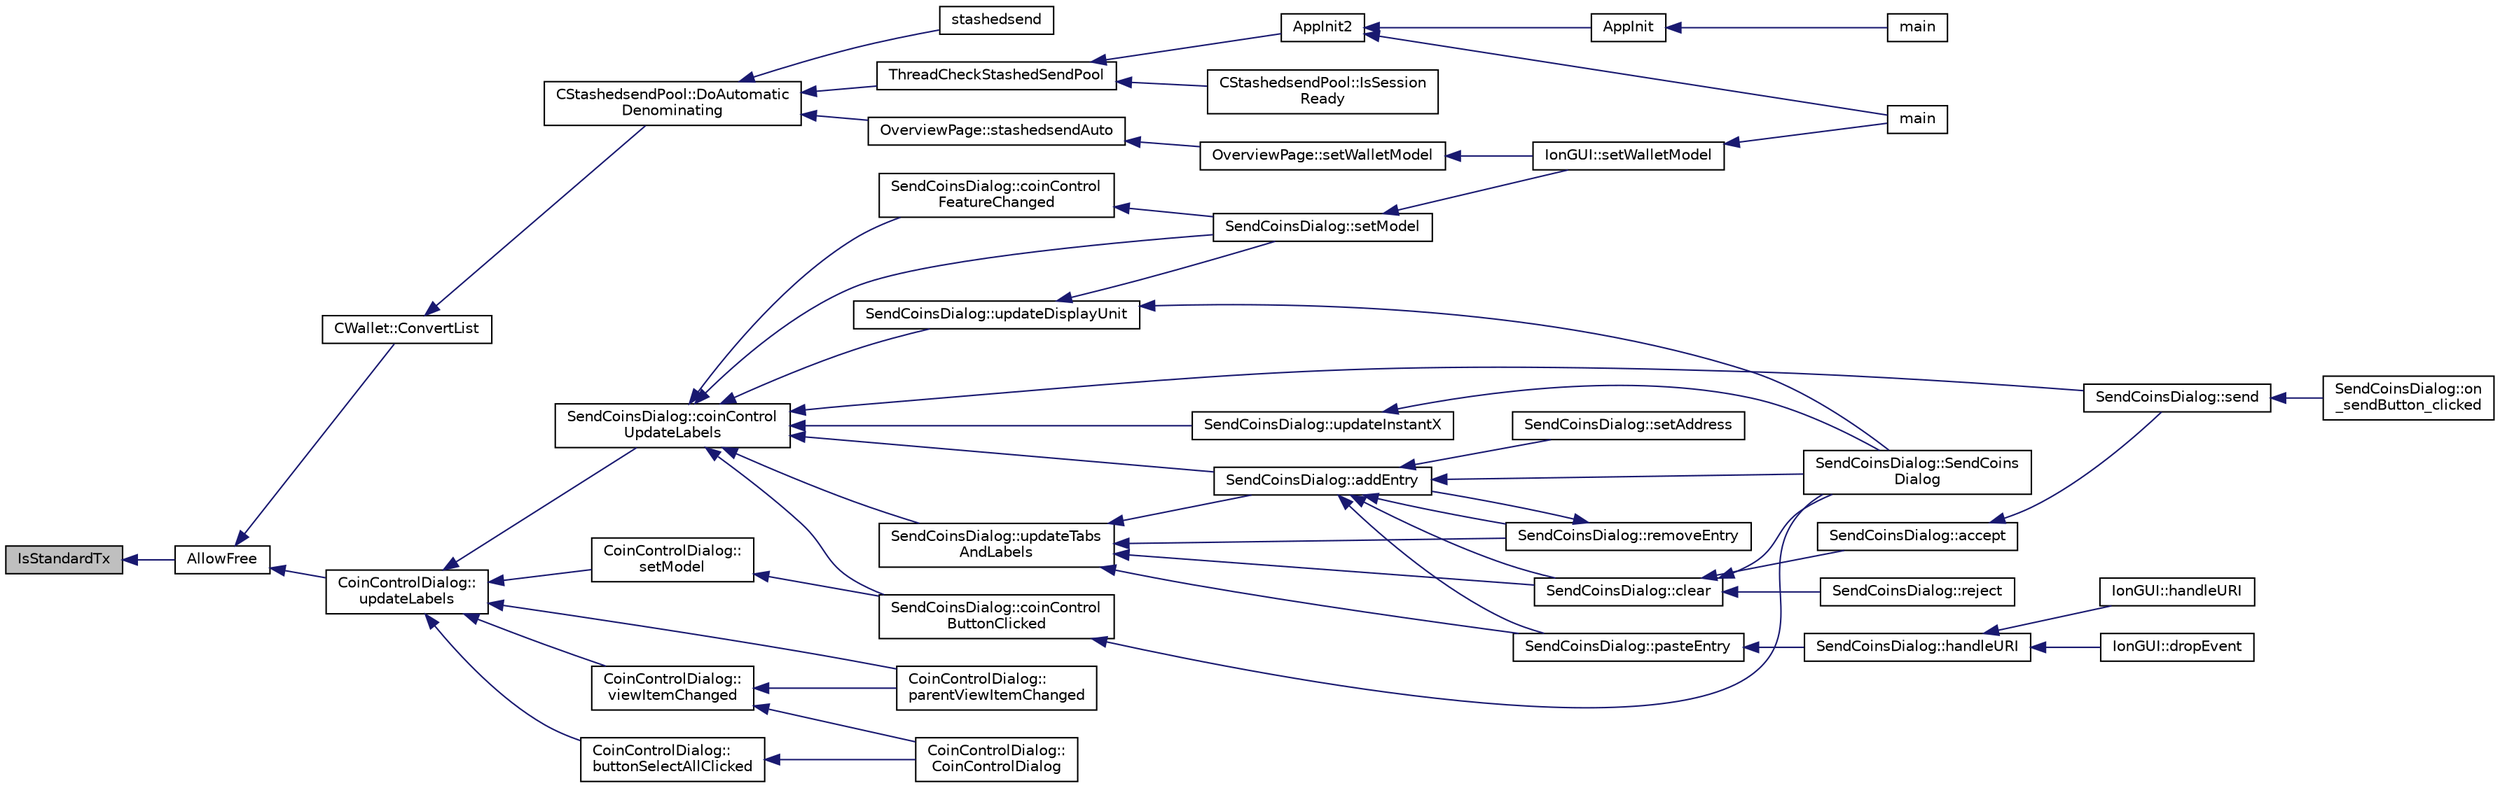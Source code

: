 digraph "IsStandardTx"
{
  edge [fontname="Helvetica",fontsize="10",labelfontname="Helvetica",labelfontsize="10"];
  node [fontname="Helvetica",fontsize="10",shape=record];
  rankdir="LR";
  Node2327 [label="IsStandardTx",height=0.2,width=0.4,color="black", fillcolor="grey75", style="filled", fontcolor="black"];
  Node2327 -> Node2328 [dir="back",color="midnightblue",fontsize="10",style="solid",fontname="Helvetica"];
  Node2328 [label="AllowFree",height=0.2,width=0.4,color="black", fillcolor="white", style="filled",URL="$d4/dbf/main_8h.html#ae6c67bac023a01f1ae29b7f2f4505bba"];
  Node2328 -> Node2329 [dir="back",color="midnightblue",fontsize="10",style="solid",fontname="Helvetica"];
  Node2329 [label="CoinControlDialog::\lupdateLabels",height=0.2,width=0.4,color="black", fillcolor="white", style="filled",URL="$dd/dfb/class_coin_control_dialog.html#a4fc60e89b097952ff22dc0f9c58c87d9"];
  Node2329 -> Node2330 [dir="back",color="midnightblue",fontsize="10",style="solid",fontname="Helvetica"];
  Node2330 [label="CoinControlDialog::\lsetModel",height=0.2,width=0.4,color="black", fillcolor="white", style="filled",URL="$dd/dfb/class_coin_control_dialog.html#a4c34a48574814089c54f763a22f5317a"];
  Node2330 -> Node2331 [dir="back",color="midnightblue",fontsize="10",style="solid",fontname="Helvetica"];
  Node2331 [label="SendCoinsDialog::coinControl\lButtonClicked",height=0.2,width=0.4,color="black", fillcolor="white", style="filled",URL="$d6/de6/class_send_coins_dialog.html#a59d757d9e4bea5b380eb480fd79cfb49"];
  Node2331 -> Node2332 [dir="back",color="midnightblue",fontsize="10",style="solid",fontname="Helvetica"];
  Node2332 [label="SendCoinsDialog::SendCoins\lDialog",height=0.2,width=0.4,color="black", fillcolor="white", style="filled",URL="$d6/de6/class_send_coins_dialog.html#a0df5bc29d1df68eda44826651afc595f"];
  Node2329 -> Node2333 [dir="back",color="midnightblue",fontsize="10",style="solid",fontname="Helvetica"];
  Node2333 [label="CoinControlDialog::\lbuttonSelectAllClicked",height=0.2,width=0.4,color="black", fillcolor="white", style="filled",URL="$dd/dfb/class_coin_control_dialog.html#ae106a71c5b87ac8bea8c52e7c4f4a129"];
  Node2333 -> Node2334 [dir="back",color="midnightblue",fontsize="10",style="solid",fontname="Helvetica"];
  Node2334 [label="CoinControlDialog::\lCoinControlDialog",height=0.2,width=0.4,color="black", fillcolor="white", style="filled",URL="$dd/dfb/class_coin_control_dialog.html#a0945e59c25f956fdab199dbaf252eff5"];
  Node2329 -> Node2335 [dir="back",color="midnightblue",fontsize="10",style="solid",fontname="Helvetica"];
  Node2335 [label="CoinControlDialog::\lparentViewItemChanged",height=0.2,width=0.4,color="black", fillcolor="white", style="filled",URL="$dd/dfb/class_coin_control_dialog.html#af649bd96e37668b175510f0357650ecc"];
  Node2329 -> Node2336 [dir="back",color="midnightblue",fontsize="10",style="solid",fontname="Helvetica"];
  Node2336 [label="CoinControlDialog::\lviewItemChanged",height=0.2,width=0.4,color="black", fillcolor="white", style="filled",URL="$dd/dfb/class_coin_control_dialog.html#ac3c37dabd83f71d9c96bf5567fe85234"];
  Node2336 -> Node2334 [dir="back",color="midnightblue",fontsize="10",style="solid",fontname="Helvetica"];
  Node2336 -> Node2335 [dir="back",color="midnightblue",fontsize="10",style="solid",fontname="Helvetica"];
  Node2329 -> Node2337 [dir="back",color="midnightblue",fontsize="10",style="solid",fontname="Helvetica"];
  Node2337 [label="SendCoinsDialog::coinControl\lUpdateLabels",height=0.2,width=0.4,color="black", fillcolor="white", style="filled",URL="$d6/de6/class_send_coins_dialog.html#ae4f429aabcaf309aa314b90049be2a74"];
  Node2337 -> Node2338 [dir="back",color="midnightblue",fontsize="10",style="solid",fontname="Helvetica"];
  Node2338 [label="SendCoinsDialog::setModel",height=0.2,width=0.4,color="black", fillcolor="white", style="filled",URL="$d6/de6/class_send_coins_dialog.html#a73a6c1b1850a334ee652ac167713a2aa"];
  Node2338 -> Node2339 [dir="back",color="midnightblue",fontsize="10",style="solid",fontname="Helvetica"];
  Node2339 [label="IonGUI::setWalletModel",height=0.2,width=0.4,color="black", fillcolor="white", style="filled",URL="$dc/d0b/class_ion_g_u_i.html#a37f87db65498b036d387c705a749c45d",tooltip="Set the wallet model. "];
  Node2339 -> Node2340 [dir="back",color="midnightblue",fontsize="10",style="solid",fontname="Helvetica"];
  Node2340 [label="main",height=0.2,width=0.4,color="black", fillcolor="white", style="filled",URL="$d5/d2d/ion_8cpp.html#a0ddf1224851353fc92bfbff6f499fa97"];
  Node2337 -> Node2341 [dir="back",color="midnightblue",fontsize="10",style="solid",fontname="Helvetica"];
  Node2341 [label="SendCoinsDialog::send",height=0.2,width=0.4,color="black", fillcolor="white", style="filled",URL="$d6/de6/class_send_coins_dialog.html#afd8d436a16ea7dba1276e8fdfdc8b2d3"];
  Node2341 -> Node2342 [dir="back",color="midnightblue",fontsize="10",style="solid",fontname="Helvetica"];
  Node2342 [label="SendCoinsDialog::on\l_sendButton_clicked",height=0.2,width=0.4,color="black", fillcolor="white", style="filled",URL="$d6/de6/class_send_coins_dialog.html#a2cab7cf9ea5040b9e2189297f7d3c764"];
  Node2337 -> Node2343 [dir="back",color="midnightblue",fontsize="10",style="solid",fontname="Helvetica"];
  Node2343 [label="SendCoinsDialog::addEntry",height=0.2,width=0.4,color="black", fillcolor="white", style="filled",URL="$d6/de6/class_send_coins_dialog.html#a3d680a76b967641115c6ff2fa83fb62a"];
  Node2343 -> Node2332 [dir="back",color="midnightblue",fontsize="10",style="solid",fontname="Helvetica"];
  Node2343 -> Node2344 [dir="back",color="midnightblue",fontsize="10",style="solid",fontname="Helvetica"];
  Node2344 [label="SendCoinsDialog::clear",height=0.2,width=0.4,color="black", fillcolor="white", style="filled",URL="$d6/de6/class_send_coins_dialog.html#a127bddff45f49ff5e6e263efe218ae26"];
  Node2344 -> Node2332 [dir="back",color="midnightblue",fontsize="10",style="solid",fontname="Helvetica"];
  Node2344 -> Node2345 [dir="back",color="midnightblue",fontsize="10",style="solid",fontname="Helvetica"];
  Node2345 [label="SendCoinsDialog::reject",height=0.2,width=0.4,color="black", fillcolor="white", style="filled",URL="$d6/de6/class_send_coins_dialog.html#a4879553d77d29f522ac92ac04580f4ad"];
  Node2344 -> Node2346 [dir="back",color="midnightblue",fontsize="10",style="solid",fontname="Helvetica"];
  Node2346 [label="SendCoinsDialog::accept",height=0.2,width=0.4,color="black", fillcolor="white", style="filled",URL="$d6/de6/class_send_coins_dialog.html#af2185c3d29e43d37c30669f0def46060"];
  Node2346 -> Node2341 [dir="back",color="midnightblue",fontsize="10",style="solid",fontname="Helvetica"];
  Node2343 -> Node2347 [dir="back",color="midnightblue",fontsize="10",style="solid",fontname="Helvetica"];
  Node2347 [label="SendCoinsDialog::removeEntry",height=0.2,width=0.4,color="black", fillcolor="white", style="filled",URL="$d6/de6/class_send_coins_dialog.html#aabd82a79bd2358493f36425f1d62136b"];
  Node2347 -> Node2343 [dir="back",color="midnightblue",fontsize="10",style="solid",fontname="Helvetica"];
  Node2343 -> Node2348 [dir="back",color="midnightblue",fontsize="10",style="solid",fontname="Helvetica"];
  Node2348 [label="SendCoinsDialog::setAddress",height=0.2,width=0.4,color="black", fillcolor="white", style="filled",URL="$d6/de6/class_send_coins_dialog.html#a920b2dbf121ca3cfac2adc56e96295f8"];
  Node2343 -> Node2349 [dir="back",color="midnightblue",fontsize="10",style="solid",fontname="Helvetica"];
  Node2349 [label="SendCoinsDialog::pasteEntry",height=0.2,width=0.4,color="black", fillcolor="white", style="filled",URL="$d6/de6/class_send_coins_dialog.html#a4440d15ced5d217baaad33a17d56b409"];
  Node2349 -> Node2350 [dir="back",color="midnightblue",fontsize="10",style="solid",fontname="Helvetica"];
  Node2350 [label="SendCoinsDialog::handleURI",height=0.2,width=0.4,color="black", fillcolor="white", style="filled",URL="$d6/de6/class_send_coins_dialog.html#a0b55c56582d3352734eb01e8a6f404c1"];
  Node2350 -> Node2351 [dir="back",color="midnightblue",fontsize="10",style="solid",fontname="Helvetica"];
  Node2351 [label="IonGUI::dropEvent",height=0.2,width=0.4,color="black", fillcolor="white", style="filled",URL="$dc/d0b/class_ion_g_u_i.html#a42edcabd719877fa223bfc4ce1004950"];
  Node2350 -> Node2352 [dir="back",color="midnightblue",fontsize="10",style="solid",fontname="Helvetica"];
  Node2352 [label="IonGUI::handleURI",height=0.2,width=0.4,color="black", fillcolor="white", style="filled",URL="$dc/d0b/class_ion_g_u_i.html#a96c92e010ff8af010b4053c09128a273"];
  Node2337 -> Node2353 [dir="back",color="midnightblue",fontsize="10",style="solid",fontname="Helvetica"];
  Node2353 [label="SendCoinsDialog::updateTabs\lAndLabels",height=0.2,width=0.4,color="black", fillcolor="white", style="filled",URL="$d6/de6/class_send_coins_dialog.html#a3b834c739f7d02d8086a2bf58525c5f0"];
  Node2353 -> Node2344 [dir="back",color="midnightblue",fontsize="10",style="solid",fontname="Helvetica"];
  Node2353 -> Node2343 [dir="back",color="midnightblue",fontsize="10",style="solid",fontname="Helvetica"];
  Node2353 -> Node2347 [dir="back",color="midnightblue",fontsize="10",style="solid",fontname="Helvetica"];
  Node2353 -> Node2349 [dir="back",color="midnightblue",fontsize="10",style="solid",fontname="Helvetica"];
  Node2337 -> Node2354 [dir="back",color="midnightblue",fontsize="10",style="solid",fontname="Helvetica"];
  Node2354 [label="SendCoinsDialog::updateDisplayUnit",height=0.2,width=0.4,color="black", fillcolor="white", style="filled",URL="$d6/de6/class_send_coins_dialog.html#a74815ad8502b126200b6fd2e59e9f042"];
  Node2354 -> Node2332 [dir="back",color="midnightblue",fontsize="10",style="solid",fontname="Helvetica"];
  Node2354 -> Node2338 [dir="back",color="midnightblue",fontsize="10",style="solid",fontname="Helvetica"];
  Node2337 -> Node2355 [dir="back",color="midnightblue",fontsize="10",style="solid",fontname="Helvetica"];
  Node2355 [label="SendCoinsDialog::updateInstantX",height=0.2,width=0.4,color="black", fillcolor="white", style="filled",URL="$d6/de6/class_send_coins_dialog.html#a2ef7a77ae3a6525d062e010dc414b950"];
  Node2355 -> Node2332 [dir="back",color="midnightblue",fontsize="10",style="solid",fontname="Helvetica"];
  Node2337 -> Node2356 [dir="back",color="midnightblue",fontsize="10",style="solid",fontname="Helvetica"];
  Node2356 [label="SendCoinsDialog::coinControl\lFeatureChanged",height=0.2,width=0.4,color="black", fillcolor="white", style="filled",URL="$d6/de6/class_send_coins_dialog.html#af13ddd00abec4f060632d887b5e838a3"];
  Node2356 -> Node2338 [dir="back",color="midnightblue",fontsize="10",style="solid",fontname="Helvetica"];
  Node2337 -> Node2331 [dir="back",color="midnightblue",fontsize="10",style="solid",fontname="Helvetica"];
  Node2328 -> Node2357 [dir="back",color="midnightblue",fontsize="10",style="solid",fontname="Helvetica"];
  Node2357 [label="CWallet::ConvertList",height=0.2,width=0.4,color="black", fillcolor="white", style="filled",URL="$d2/de5/class_c_wallet.html#adbc8cbc5a39e04446f4277487405c06b"];
  Node2357 -> Node2358 [dir="back",color="midnightblue",fontsize="10",style="solid",fontname="Helvetica"];
  Node2358 [label="CStashedsendPool::DoAutomatic\lDenominating",height=0.2,width=0.4,color="black", fillcolor="white", style="filled",URL="$dd/d8a/class_c_stashedsend_pool.html#a21f19df4854af34c8f89187c768a524f",tooltip="Passively run Stashedsend in the background according to the configuration in settings (only for QT) ..."];
  Node2358 -> Node2359 [dir="back",color="midnightblue",fontsize="10",style="solid",fontname="Helvetica"];
  Node2359 [label="OverviewPage::stashedsendAuto",height=0.2,width=0.4,color="black", fillcolor="white", style="filled",URL="$d1/d91/class_overview_page.html#abf60d7de5f283687a914b487dc44ca76"];
  Node2359 -> Node2360 [dir="back",color="midnightblue",fontsize="10",style="solid",fontname="Helvetica"];
  Node2360 [label="OverviewPage::setWalletModel",height=0.2,width=0.4,color="black", fillcolor="white", style="filled",URL="$d1/d91/class_overview_page.html#a2ed52a3a87e9c74fee38fa873c9bc71f"];
  Node2360 -> Node2339 [dir="back",color="midnightblue",fontsize="10",style="solid",fontname="Helvetica"];
  Node2358 -> Node2361 [dir="back",color="midnightblue",fontsize="10",style="solid",fontname="Helvetica"];
  Node2361 [label="stashedsend",height=0.2,width=0.4,color="black", fillcolor="white", style="filled",URL="$d5/d6b/rpcstashedsend_8cpp.html#a5a7cb1ad55aeaa8bcbb5172e9153a75a"];
  Node2358 -> Node2362 [dir="back",color="midnightblue",fontsize="10",style="solid",fontname="Helvetica"];
  Node2362 [label="ThreadCheckStashedSendPool",height=0.2,width=0.4,color="black", fillcolor="white", style="filled",URL="$d9/dbc/stashedsend_8h.html#ab583ddc86effded8432ea5387f77d883"];
  Node2362 -> Node2363 [dir="back",color="midnightblue",fontsize="10",style="solid",fontname="Helvetica"];
  Node2363 [label="AppInit2",height=0.2,width=0.4,color="black", fillcolor="white", style="filled",URL="$d8/dc0/init_8h.html#a1a4c1bfbf6ba1db77e988b89b9cadfd3",tooltip="Initialize ion. "];
  Node2363 -> Node2364 [dir="back",color="midnightblue",fontsize="10",style="solid",fontname="Helvetica"];
  Node2364 [label="AppInit",height=0.2,width=0.4,color="black", fillcolor="white", style="filled",URL="$d4/d35/iond_8cpp.html#ac59316b767e6984e1285f0531275286b"];
  Node2364 -> Node2365 [dir="back",color="midnightblue",fontsize="10",style="solid",fontname="Helvetica"];
  Node2365 [label="main",height=0.2,width=0.4,color="black", fillcolor="white", style="filled",URL="$d4/d35/iond_8cpp.html#a0ddf1224851353fc92bfbff6f499fa97"];
  Node2363 -> Node2340 [dir="back",color="midnightblue",fontsize="10",style="solid",fontname="Helvetica"];
  Node2362 -> Node2366 [dir="back",color="midnightblue",fontsize="10",style="solid",fontname="Helvetica"];
  Node2366 [label="CStashedsendPool::IsSession\lReady",height=0.2,width=0.4,color="black", fillcolor="white", style="filled",URL="$dd/d8a/class_c_stashedsend_pool.html#acb903e97bacd0ecf2f1c3c0d82e6641c",tooltip="Do we have enough users to take entries? "];
}
